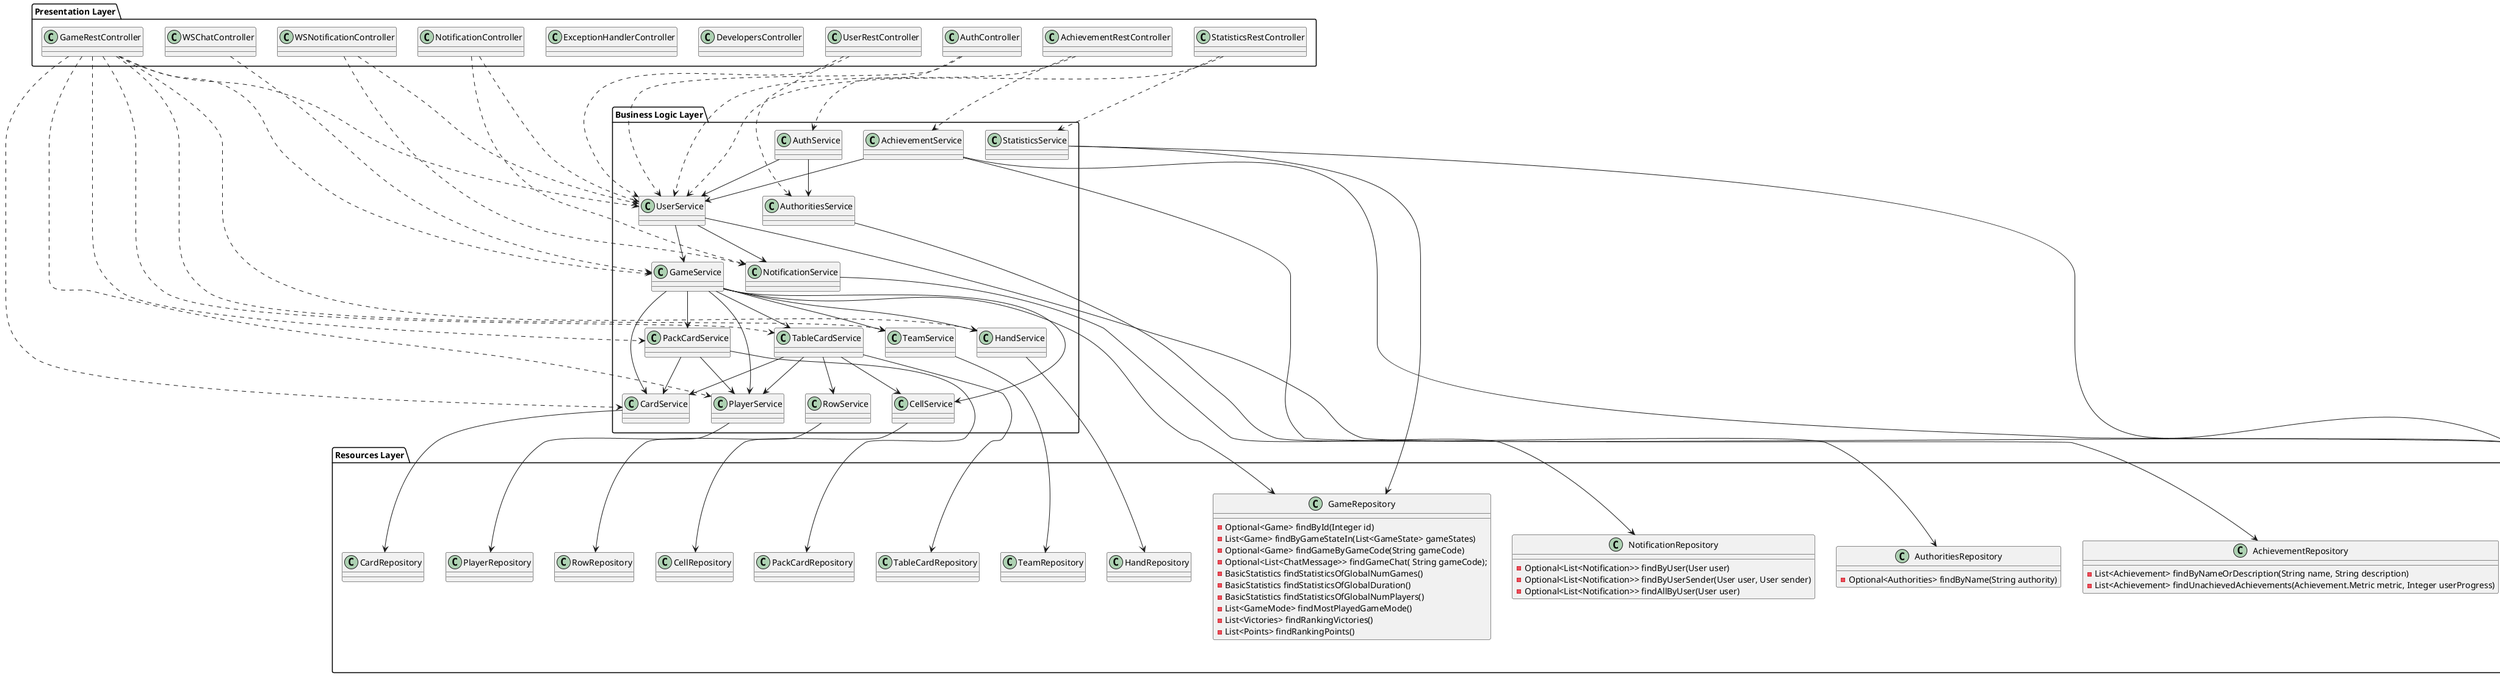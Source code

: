 @startuml
!define RECTANGLE class

package "Presentation Layer" {
    RECTANGLE GameRestController
    RECTANGLE UserRestController
    RECTANGLE AchievementRestController    
    RECTANGLE AuthController
    RECTANGLE DevelopersController
    RECTANGLE ExceptionHandlerController
    RECTANGLE WSChatController
    RECTANGLE StatisticsRestController
    RECTANGLE NotificationController
    RECTANGLE WSNotificationController
}

package "Business Logic Layer" {
    RECTANGLE GameService
    RECTANGLE AchievementService
    RECTANGLE CardService
    RECTANGLE HandService
    RECTANGLE PackCardService
    RECTANGLE PlayerService
    RECTANGLE TableCardService
    RECTANGLE CellService
    RECTANGLE UserService
    RECTANGLE AuthoritiesService
    RECTANGLE RowService
    RECTANGLE AuthService
    RECTANGLE StatisticsService
    RECTANGLE TeamService
    RECTANGLE NotificationService
}

package "Resources Layer" {
    class UserRepository {
        - Optional<User> findByUsername(String username)
        - Boolean existsByUsername(String username)
        - Optional<User> findById(Integer id)
        - Iterable<User> findAllByAuthority(String auth)
        - Iterable<Player> findAllPlayerByUser(User user)
        - Iterable<Game> findAllGamesHostingByUser(User user)
        - Iterable<Game> findAllGamesByUser(User user)
        - BasicStatistics findStatisticsOfUserNumGames(User user)
        - BasicStatistics findStatisticsOfUserDuration(User user)
        - BasicStatistics findStatisticsOfUserNumPlayers(User user)
        - List<GameMode> findMostPlayedGameModeByUser(User user)
        - List<PowerMostUsed> findMostPlayedPowerType(User user)
        - BasicStatistics findUserVictories(User user)
        - BasicStatistics findUserDefeats(User user)
    }
    class AuthoritiesRepository {
        - Optional<Authorities> findByName(String authority)
    }
    class GameRepository {
        - Optional<Game> findById(Integer id)
        - List<Game> findByGameStateIn(List<GameState> gameStates)
        - Optional<Game> findGameByGameCode(String gameCode)
        - Optional<List<ChatMessage>> findGameChat( String gameCode);
        - BasicStatistics findStatisticsOfGlobalNumGames()
        - BasicStatistics findStatisticsOfGlobalDuration()
        - BasicStatistics findStatisticsOfGlobalNumPlayers()
        - List<GameMode> findMostPlayedGameMode()
        - List<Victories> findRankingVictories()
        - List<Points> findRankingPoints()
    }
    class AchievementRepository {
        - List<Achievement> findByNameOrDescription(String name, String description)
        - List<Achievement> findUnachievedAchievements(Achievement.Metric metric, Integer userProgress)

    }
    class CardRepository {

    }
    class HandRepository {

    }
    class PackCardRepository {

    }
    class PlayerRepository {

    }
    class TableCardRepository {

    }
    class CellRepository {

    }
    class RowRepository {

    }
    class TeamRepository {

    }
    class NotificationRepository{
        - Optional<List<Notification>> findByUser(User user)
        - Optional<List<Notification>> findByUserSender(User user, User sender)
        - Optional<List<Notification>> findAllByUser(User user)
    }
}

' Connections from Presentation Layer to Business Logic Layer
GameRestController -.-> GameService
GameRestController -.-> UserService
GameRestController -.-> PlayerService
GameRestController -.-> HandService
GameRestController -.-> TableCardService
GameRestController -.-> PackCardService
GameRestController -.-> CardService
GameRestController -.-> TeamService

UserRestController -.-> UserService
UserRestController -.-> AuthoritiesService

AchievementRestController -.-> AchievementService
AchievementRestController -.-> UserService

AuthController -.-> UserService
AuthController -.-> AuthService

WSChatController -.-> GameService

StatisticsRestController -.-> StatisticsService
StatisticsRestController -.-> UserService

NotificationController -.-> NotificationService
NotificationController -.-> UserService

WSNotificationController -.-> NotificationService
WSNotificationController -.-> UserService


' Connections from Business Logic Layer to Resources Layer
GameService -down-> GameRepository
AchievementService -down-> AchievementRepository
AchievementService -down-> UserRepository
CardService -down-> CardRepository
HandService -down-> HandRepository
PackCardService -down-> PackCardRepository
PlayerService -down-> PlayerRepository
TableCardService -down-> TableCardRepository
UserService -down-> UserRepository
AuthoritiesService -down-> AuthoritiesRepository
CellService -down-> CellRepository
RowService -down-> RowRepository
StatisticsService -down-> GameRepository
StatisticsService -down-> UserRepository
TeamService -down-> TeamRepository
NotificationService -down-> NotificationRepository

' Internal Business Logic Layer connections
GameService -down-> PackCardService
GameService -down-> HandService
GameService -down-> PlayerService
GameService -down-> CardService
GameService -down-> TableCardService
GameService -down-> CellService
GameService -down-> TeamService
PackCardService -down-> CardService
PackCardService -down-> PlayerService
TableCardService -down-> CellService
TableCardService -down-> CardService
TableCardService -down-> PlayerService
TableCardService -down-> RowService
AchievementService -down-> UserService
UserService -down-> GameService 
UserService -down-> NotificationService 
AuthService -down-> UserService
AuthService -down-> AuthoritiesService

' Styles
@enduml